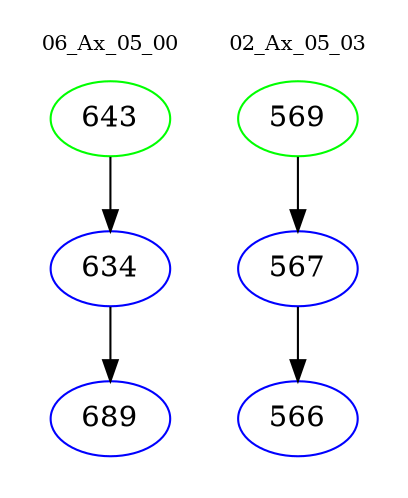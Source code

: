 digraph{
subgraph cluster_0 {
color = white
label = "06_Ax_05_00";
fontsize=10;
T0_643 [label="643", color="green"]
T0_643 -> T0_634 [color="black"]
T0_634 [label="634", color="blue"]
T0_634 -> T0_689 [color="black"]
T0_689 [label="689", color="blue"]
}
subgraph cluster_1 {
color = white
label = "02_Ax_05_03";
fontsize=10;
T1_569 [label="569", color="green"]
T1_569 -> T1_567 [color="black"]
T1_567 [label="567", color="blue"]
T1_567 -> T1_566 [color="black"]
T1_566 [label="566", color="blue"]
}
}

